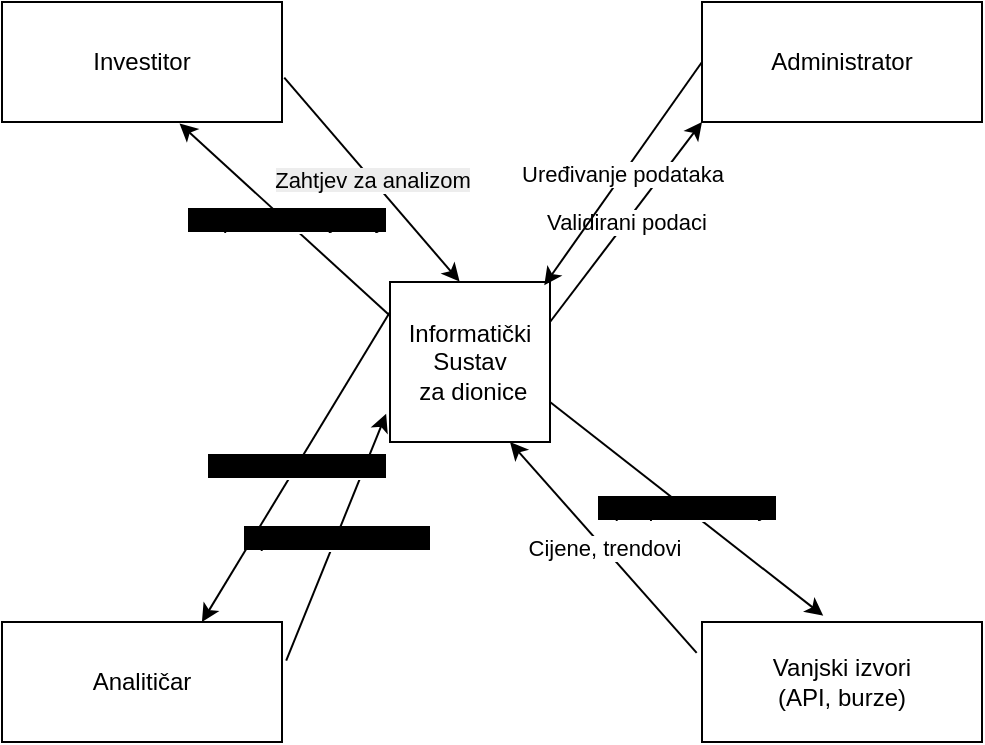 <mxfile version="27.1.5">
  <diagram name="Page-1" id="ah4-4o1aJsZ9hj4hK-Dv">
    <mxGraphModel dx="826" dy="458" grid="1" gridSize="10" guides="1" tooltips="1" connect="1" arrows="1" fold="1" page="1" pageScale="1" pageWidth="827" pageHeight="1169" math="0" shadow="0">
      <root>
        <mxCell id="0" />
        <mxCell id="1" parent="0" />
        <mxCell id="g1hJZHoWsPPVvcOoxAAN-1" value="&lt;font style=&quot;color: light-dark(rgb(0, 0, 0), rgb(0, 0, 0));&quot;&gt;Informatički&lt;br&gt;Sustav&lt;br&gt;&amp;nbsp;za dionice&lt;/font&gt;" style="whiteSpace=wrap;html=1;aspect=fixed;fillColor=light-dark(#FFFFFF,#E0E0E0);labelBorderColor=none;strokeColor=light-dark(#000000,#000000);" parent="1" vertex="1">
          <mxGeometry x="374" y="530" width="80" height="80" as="geometry" />
        </mxCell>
        <mxCell id="g1hJZHoWsPPVvcOoxAAN-3" value="&lt;font style=&quot;color: light-dark(rgb(0, 0, 0), rgb(0, 0, 0)); background-color: light-dark(rgb(255, 255, 255), rgb(255, 255, 255));&quot;&gt;Validirani podaci&lt;/font&gt;" style="endArrow=classic;html=1;rounded=0;strokeColor=light-dark(#000000,#000000);exitX=1;exitY=0.25;exitDx=0;exitDy=0;" parent="1" source="g1hJZHoWsPPVvcOoxAAN-1" edge="1">
          <mxGeometry width="50" height="50" relative="1" as="geometry">
            <mxPoint x="454" y="530" as="sourcePoint" />
            <mxPoint x="530" y="450" as="targetPoint" />
          </mxGeometry>
        </mxCell>
        <mxCell id="g1hJZHoWsPPVvcOoxAAN-6" value="&lt;font&gt;Administrator&lt;/font&gt;" style="rounded=0;whiteSpace=wrap;html=1;fontColor=light-dark(#000000,#000000);fillColor=light-dark(#FFFFFF,#E0E0E0);strokeColor=light-dark(#000000,#000000);" parent="1" vertex="1">
          <mxGeometry x="530" y="390" width="140" height="60" as="geometry" />
        </mxCell>
        <mxCell id="g1hJZHoWsPPVvcOoxAAN-7" value="&lt;font style=&quot;color: light-dark(rgb(0, 0, 0), rgb(0, 0, 0)); background-color: light-dark(rgb(255, 255, 255), rgb(255, 255, 255));&quot;&gt;Uređivanje podataka&lt;/font&gt;" style="endArrow=classic;html=1;rounded=0;entryX=0.964;entryY=0.021;entryDx=0;entryDy=0;entryPerimeter=0;exitX=0;exitY=0.5;exitDx=0;exitDy=0;strokeColor=light-dark(#000000,#000000);" parent="1" source="g1hJZHoWsPPVvcOoxAAN-6" target="g1hJZHoWsPPVvcOoxAAN-1" edge="1">
          <mxGeometry width="50" height="50" relative="1" as="geometry">
            <mxPoint x="530" y="390" as="sourcePoint" />
            <mxPoint x="390" y="500" as="targetPoint" />
          </mxGeometry>
        </mxCell>
        <mxCell id="g1hJZHoWsPPVvcOoxAAN-8" value="&lt;font&gt;Vanjski izvori&lt;br&gt;(API, burze)&lt;/font&gt;" style="rounded=0;whiteSpace=wrap;html=1;fontColor=light-dark(#000000,#000000);fillColor=light-dark(#FFFFFF,#E0E0E0);strokeColor=light-dark(#000000,#000000);" parent="1" vertex="1">
          <mxGeometry x="530" y="700" width="140" height="60" as="geometry" />
        </mxCell>
        <mxCell id="g1hJZHoWsPPVvcOoxAAN-9" value="&lt;font style=&quot;color: light-dark(rgb(0, 0, 0), rgb(0, 0, 0)); background-color: rgb(0, 0, 0);&quot;&gt;Upiti prema API-ju&lt;/font&gt;" style="endArrow=classic;html=1;rounded=0;exitX=1;exitY=0.75;exitDx=0;exitDy=0;entryX=0.433;entryY=-0.052;entryDx=0;entryDy=0;entryPerimeter=0;fillColor=#0050ef;strokeColor=light-dark(#000000,#000000);" parent="1" source="g1hJZHoWsPPVvcOoxAAN-1" target="g1hJZHoWsPPVvcOoxAAN-8" edge="1">
          <mxGeometry x="0.0" width="50" height="50" relative="1" as="geometry">
            <mxPoint x="464" y="615" as="sourcePoint" />
            <mxPoint x="540" y="460" as="targetPoint" />
            <mxPoint as="offset" />
          </mxGeometry>
        </mxCell>
        <mxCell id="g1hJZHoWsPPVvcOoxAAN-11" value="&lt;font style=&quot;color: light-dark(rgb(0, 0, 0), rgb(0, 0, 0)); background-color: light-dark(rgb(255, 255, 255), rgb(255, 255, 255));&quot;&gt;Cijene, trendovi&lt;/font&gt;" style="endArrow=classic;html=1;rounded=0;entryX=0.75;entryY=1;entryDx=0;entryDy=0;exitX=-0.019;exitY=0.258;exitDx=0;exitDy=0;exitPerimeter=0;strokeColor=light-dark(#000000,#000000);" parent="1" source="g1hJZHoWsPPVvcOoxAAN-8" target="g1hJZHoWsPPVvcOoxAAN-1" edge="1">
          <mxGeometry width="50" height="50" relative="1" as="geometry">
            <mxPoint x="470" y="720" as="sourcePoint" />
            <mxPoint x="520" y="670" as="targetPoint" />
          </mxGeometry>
        </mxCell>
        <mxCell id="g1hJZHoWsPPVvcOoxAAN-12" value="&lt;font&gt;Investitor&lt;/font&gt;" style="rounded=0;whiteSpace=wrap;html=1;fontColor=light-dark(#000000,#000000);fillColor=light-dark(#FFFFFF,#E0E0E0);strokeColor=light-dark(#000000,#000000);" parent="1" vertex="1">
          <mxGeometry x="180" y="390" width="140" height="60" as="geometry" />
        </mxCell>
        <mxCell id="g1hJZHoWsPPVvcOoxAAN-13" value="&lt;font&gt;Analitičar&lt;/font&gt;" style="rounded=0;whiteSpace=wrap;html=1;fontColor=light-dark(#000000,#000000);fillColor=light-dark(#FFFFFF,#E0E0E0);strokeColor=light-dark(#000000,#000000);" parent="1" vertex="1">
          <mxGeometry x="180" y="700" width="140" height="60" as="geometry" />
        </mxCell>
        <mxCell id="g1hJZHoWsPPVvcOoxAAN-14" value="&lt;font style=&quot;color: light-dark(rgb(0, 0, 0), rgb(0, 0, 0)); background-color: rgb(0, 0, 0);&quot;&gt;Upit za teh. analizu&lt;/font&gt;" style="endArrow=classic;html=1;rounded=0;exitX=1.015;exitY=0.321;exitDx=0;exitDy=0;entryX=-0.024;entryY=0.824;entryDx=0;entryDy=0;entryPerimeter=0;fillColor=#0050ef;strokeColor=light-dark(#000000,#000000);exitPerimeter=0;" parent="1" source="g1hJZHoWsPPVvcOoxAAN-13" target="g1hJZHoWsPPVvcOoxAAN-1" edge="1">
          <mxGeometry x="0.002" width="50" height="50" relative="1" as="geometry">
            <mxPoint x="250" y="653" as="sourcePoint" />
            <mxPoint x="377" y="760" as="targetPoint" />
            <mxPoint as="offset" />
          </mxGeometry>
        </mxCell>
        <mxCell id="g1hJZHoWsPPVvcOoxAAN-15" value="&lt;font style=&quot;color: light-dark(rgb(0, 0, 0), rgb(0, 0, 0)); background-color: rgb(0, 0, 0);&quot;&gt;Analatički rezultati&lt;/font&gt;" style="endArrow=classic;html=1;rounded=0;exitX=0;exitY=0.188;exitDx=0;exitDy=0;fillColor=#0050ef;strokeColor=light-dark(#000000,#000000);entryX=0.714;entryY=0;entryDx=0;entryDy=0;entryPerimeter=0;exitPerimeter=0;" parent="1" source="g1hJZHoWsPPVvcOoxAAN-1" target="g1hJZHoWsPPVvcOoxAAN-13" edge="1">
          <mxGeometry x="0.0" width="50" height="50" relative="1" as="geometry">
            <mxPoint x="260" y="653" as="sourcePoint" />
            <mxPoint x="310" y="516" as="targetPoint" />
            <mxPoint as="offset" />
          </mxGeometry>
        </mxCell>
        <mxCell id="g1hJZHoWsPPVvcOoxAAN-18" value="&lt;font style=&quot;color: light-dark(rgb(0, 0, 0), rgb(0, 0, 0));&quot;&gt;&lt;span style=&quot;background-color: light-dark(rgb(237, 237, 237), rgb(255, 255, 255));&quot;&gt;Zahtjev za analizom&lt;/span&gt;&lt;/font&gt;" style="endArrow=classic;html=1;rounded=0;exitX=1.008;exitY=0.631;exitDx=0;exitDy=0;fillColor=#0050ef;strokeColor=light-dark(#000000,#000000);entryX=0.435;entryY=-0.003;entryDx=0;entryDy=0;entryPerimeter=0;exitPerimeter=0;" parent="1" source="g1hJZHoWsPPVvcOoxAAN-12" target="g1hJZHoWsPPVvcOoxAAN-1" edge="1">
          <mxGeometry x="0.0" width="50" height="50" relative="1" as="geometry">
            <mxPoint x="297" y="450" as="sourcePoint" />
            <mxPoint x="203" y="605" as="targetPoint" />
            <mxPoint as="offset" />
          </mxGeometry>
        </mxCell>
        <mxCell id="g1hJZHoWsPPVvcOoxAAN-19" value="&lt;font style=&quot;color: light-dark(rgb(0, 0, 0), rgb(0, 0, 0)); background-color: rgb(0, 0, 0);&quot;&gt;Preporuke, izvještaji&lt;/font&gt;" style="endArrow=classic;html=1;rounded=0;exitX=0;exitY=0.211;exitDx=0;exitDy=0;fillColor=#0050ef;strokeColor=light-dark(#000000,#000000);entryX=0.634;entryY=1.012;entryDx=0;entryDy=0;entryPerimeter=0;exitPerimeter=0;" parent="1" source="g1hJZHoWsPPVvcOoxAAN-1" target="g1hJZHoWsPPVvcOoxAAN-12" edge="1">
          <mxGeometry x="-0.001" width="50" height="50" relative="1" as="geometry">
            <mxPoint x="394" y="565" as="sourcePoint" />
            <mxPoint x="300" y="720" as="targetPoint" />
            <mxPoint as="offset" />
          </mxGeometry>
        </mxCell>
      </root>
    </mxGraphModel>
  </diagram>
</mxfile>

